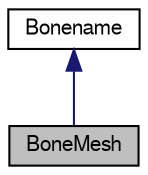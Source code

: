 digraph "BoneMesh"
{
 // LATEX_PDF_SIZE
  bgcolor="transparent";
  edge [fontname="FreeSans",fontsize="10",labelfontname="FreeSans",labelfontsize="10"];
  node [fontname="FreeSans",fontsize="10",shape=record];
  Node1 [label="BoneMesh",height=0.2,width=0.4,color="black", fillcolor="grey75", style="filled", fontcolor="black",tooltip="BoneMesh class."];
  Node2 -> Node1 [dir="back",color="midnightblue",fontsize="10",style="solid",fontname="FreeSans"];
  Node2 [label="Bonename",height=0.2,width=0.4,color="black",URL="$a02488.html",tooltip="BoneName class."];
}
